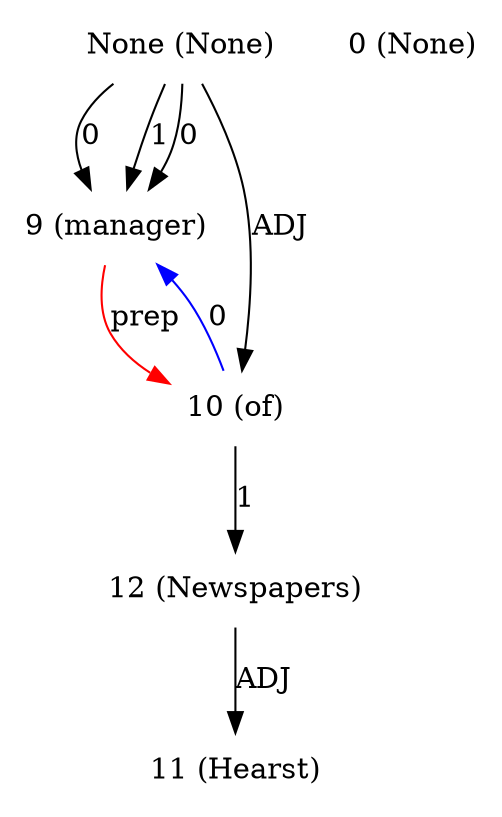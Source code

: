 digraph G{
edge [dir=forward]
node [shape=plaintext]

None [label="None (None)"]
None -> 9 [label="0"]
None [label="None (None)"]
None -> 10 [label="ADJ"]
None [label="None (None)"]
None -> 9 [label="1"]
None [label="None (None)"]
None -> 9 [label="0"]
0 [label="0 (None)"]
9 [label="9 (manager)"]
10 [label="10 (of)"]
10 -> 12 [label="1"]
10 -> 9 [label="0", color="blue"]
9 -> 10 [label="prep", color="red"]
11 [label="11 (Hearst)"]
12 [label="12 (Newspapers)"]
12 -> 11 [label="ADJ"]
}
